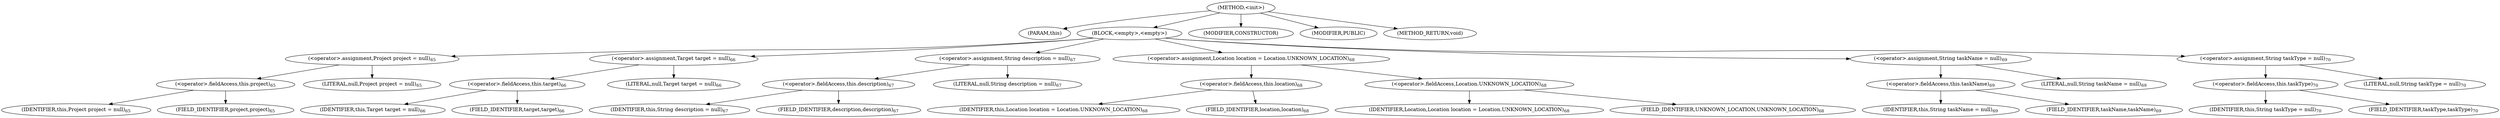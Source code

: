 digraph "&lt;init&gt;" {  
"271" [label = <(METHOD,&lt;init&gt;)> ]
"272" [label = <(PARAM,this)> ]
"273" [label = <(BLOCK,&lt;empty&gt;,&lt;empty&gt;)> ]
"274" [label = <(&lt;operator&gt;.assignment,Project project = null)<SUB>65</SUB>> ]
"275" [label = <(&lt;operator&gt;.fieldAccess,this.project)<SUB>65</SUB>> ]
"276" [label = <(IDENTIFIER,this,Project project = null)<SUB>65</SUB>> ]
"277" [label = <(FIELD_IDENTIFIER,project,project)<SUB>65</SUB>> ]
"278" [label = <(LITERAL,null,Project project = null)<SUB>65</SUB>> ]
"279" [label = <(&lt;operator&gt;.assignment,Target target = null)<SUB>66</SUB>> ]
"280" [label = <(&lt;operator&gt;.fieldAccess,this.target)<SUB>66</SUB>> ]
"281" [label = <(IDENTIFIER,this,Target target = null)<SUB>66</SUB>> ]
"282" [label = <(FIELD_IDENTIFIER,target,target)<SUB>66</SUB>> ]
"283" [label = <(LITERAL,null,Target target = null)<SUB>66</SUB>> ]
"284" [label = <(&lt;operator&gt;.assignment,String description = null)<SUB>67</SUB>> ]
"285" [label = <(&lt;operator&gt;.fieldAccess,this.description)<SUB>67</SUB>> ]
"286" [label = <(IDENTIFIER,this,String description = null)<SUB>67</SUB>> ]
"287" [label = <(FIELD_IDENTIFIER,description,description)<SUB>67</SUB>> ]
"288" [label = <(LITERAL,null,String description = null)<SUB>67</SUB>> ]
"289" [label = <(&lt;operator&gt;.assignment,Location location = Location.UNKNOWN_LOCATION)<SUB>68</SUB>> ]
"290" [label = <(&lt;operator&gt;.fieldAccess,this.location)<SUB>68</SUB>> ]
"291" [label = <(IDENTIFIER,this,Location location = Location.UNKNOWN_LOCATION)<SUB>68</SUB>> ]
"292" [label = <(FIELD_IDENTIFIER,location,location)<SUB>68</SUB>> ]
"293" [label = <(&lt;operator&gt;.fieldAccess,Location.UNKNOWN_LOCATION)<SUB>68</SUB>> ]
"294" [label = <(IDENTIFIER,Location,Location location = Location.UNKNOWN_LOCATION)<SUB>68</SUB>> ]
"295" [label = <(FIELD_IDENTIFIER,UNKNOWN_LOCATION,UNKNOWN_LOCATION)<SUB>68</SUB>> ]
"296" [label = <(&lt;operator&gt;.assignment,String taskName = null)<SUB>69</SUB>> ]
"297" [label = <(&lt;operator&gt;.fieldAccess,this.taskName)<SUB>69</SUB>> ]
"298" [label = <(IDENTIFIER,this,String taskName = null)<SUB>69</SUB>> ]
"299" [label = <(FIELD_IDENTIFIER,taskName,taskName)<SUB>69</SUB>> ]
"300" [label = <(LITERAL,null,String taskName = null)<SUB>69</SUB>> ]
"301" [label = <(&lt;operator&gt;.assignment,String taskType = null)<SUB>70</SUB>> ]
"302" [label = <(&lt;operator&gt;.fieldAccess,this.taskType)<SUB>70</SUB>> ]
"303" [label = <(IDENTIFIER,this,String taskType = null)<SUB>70</SUB>> ]
"304" [label = <(FIELD_IDENTIFIER,taskType,taskType)<SUB>70</SUB>> ]
"305" [label = <(LITERAL,null,String taskType = null)<SUB>70</SUB>> ]
"306" [label = <(MODIFIER,CONSTRUCTOR)> ]
"307" [label = <(MODIFIER,PUBLIC)> ]
"308" [label = <(METHOD_RETURN,void)> ]
  "271" -> "272" 
  "271" -> "273" 
  "271" -> "306" 
  "271" -> "307" 
  "271" -> "308" 
  "273" -> "274" 
  "273" -> "279" 
  "273" -> "284" 
  "273" -> "289" 
  "273" -> "296" 
  "273" -> "301" 
  "274" -> "275" 
  "274" -> "278" 
  "275" -> "276" 
  "275" -> "277" 
  "279" -> "280" 
  "279" -> "283" 
  "280" -> "281" 
  "280" -> "282" 
  "284" -> "285" 
  "284" -> "288" 
  "285" -> "286" 
  "285" -> "287" 
  "289" -> "290" 
  "289" -> "293" 
  "290" -> "291" 
  "290" -> "292" 
  "293" -> "294" 
  "293" -> "295" 
  "296" -> "297" 
  "296" -> "300" 
  "297" -> "298" 
  "297" -> "299" 
  "301" -> "302" 
  "301" -> "305" 
  "302" -> "303" 
  "302" -> "304" 
}

